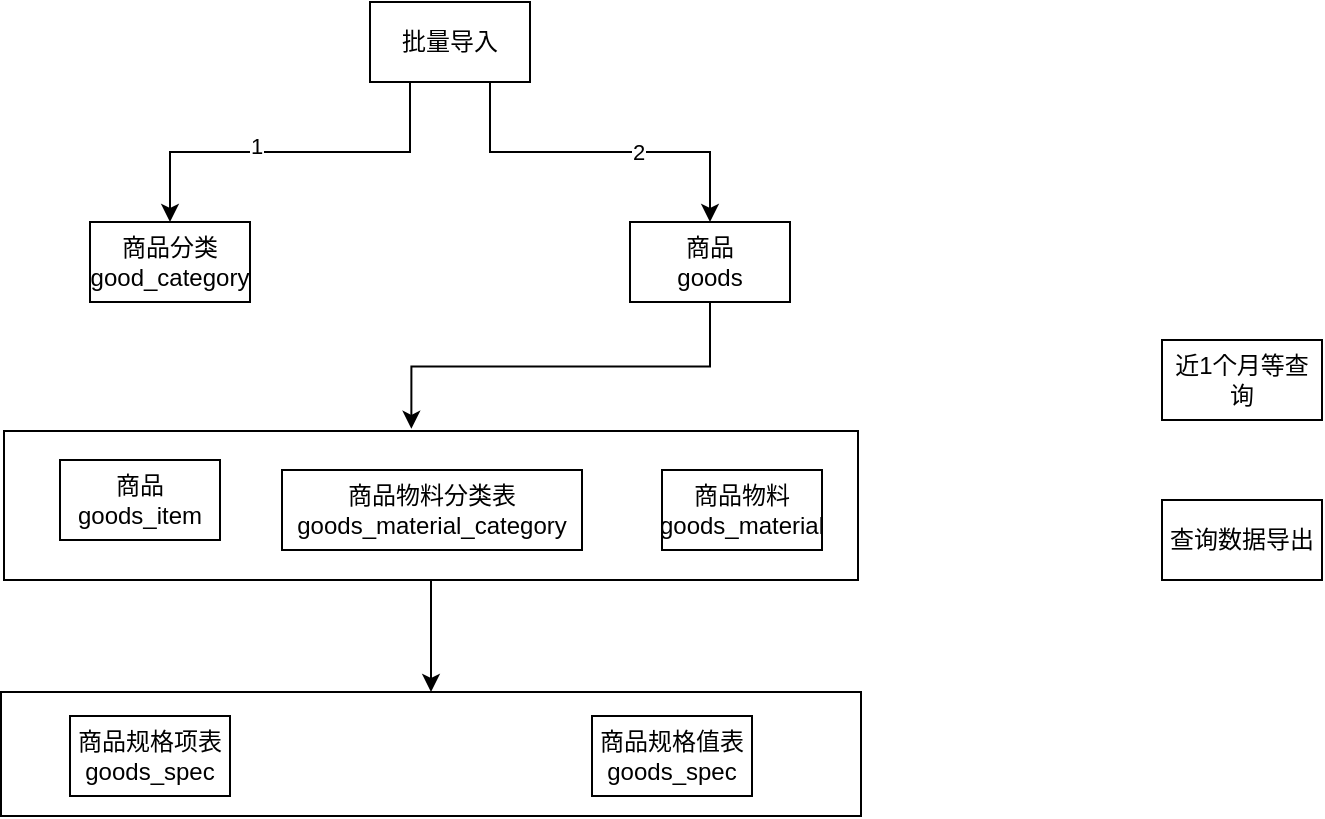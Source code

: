 <mxfile version="22.1.11" type="github">
  <diagram name="第 1 页" id="5F9qkQ780DUQFz7ImnVW">
    <mxGraphModel dx="940" dy="486" grid="0" gridSize="10" guides="1" tooltips="1" connect="1" arrows="1" fold="1" page="0" pageScale="1" pageWidth="827" pageHeight="1169" math="0" shadow="0">
      <root>
        <mxCell id="0" />
        <mxCell id="1" parent="0" />
        <mxCell id="R5tNyd4I4cT-PZf3SQ58-23" value="" style="rounded=0;whiteSpace=wrap;html=1;fillColor=none;" vertex="1" parent="1">
          <mxGeometry x="59.5" y="446" width="430" height="62" as="geometry" />
        </mxCell>
        <mxCell id="R5tNyd4I4cT-PZf3SQ58-25" style="edgeStyle=orthogonalEdgeStyle;rounded=0;orthogonalLoop=1;jettySize=auto;html=1;entryX=0.5;entryY=0;entryDx=0;entryDy=0;" edge="1" parent="1" source="R5tNyd4I4cT-PZf3SQ58-22" target="R5tNyd4I4cT-PZf3SQ58-23">
          <mxGeometry relative="1" as="geometry" />
        </mxCell>
        <mxCell id="R5tNyd4I4cT-PZf3SQ58-22" value="" style="rounded=0;whiteSpace=wrap;html=1;fillColor=none;" vertex="1" parent="1">
          <mxGeometry x="61" y="315.5" width="427" height="74.5" as="geometry" />
        </mxCell>
        <mxCell id="R5tNyd4I4cT-PZf3SQ58-7" style="edgeStyle=orthogonalEdgeStyle;rounded=0;orthogonalLoop=1;jettySize=auto;html=1;entryX=0.5;entryY=0;entryDx=0;entryDy=0;exitX=0.75;exitY=1;exitDx=0;exitDy=0;" edge="1" parent="1" source="R5tNyd4I4cT-PZf3SQ58-1" target="R5tNyd4I4cT-PZf3SQ58-4">
          <mxGeometry relative="1" as="geometry" />
        </mxCell>
        <mxCell id="R5tNyd4I4cT-PZf3SQ58-16" value="2" style="edgeLabel;html=1;align=center;verticalAlign=middle;resizable=0;points=[];" vertex="1" connectable="0" parent="R5tNyd4I4cT-PZf3SQ58-7">
          <mxGeometry x="0.212" relative="1" as="geometry">
            <mxPoint as="offset" />
          </mxGeometry>
        </mxCell>
        <mxCell id="R5tNyd4I4cT-PZf3SQ58-14" style="edgeStyle=orthogonalEdgeStyle;rounded=0;orthogonalLoop=1;jettySize=auto;html=1;exitX=0.25;exitY=1;exitDx=0;exitDy=0;" edge="1" parent="1" source="R5tNyd4I4cT-PZf3SQ58-1" target="R5tNyd4I4cT-PZf3SQ58-12">
          <mxGeometry relative="1" as="geometry" />
        </mxCell>
        <mxCell id="R5tNyd4I4cT-PZf3SQ58-15" value="1" style="edgeLabel;html=1;align=center;verticalAlign=middle;resizable=0;points=[];" vertex="1" connectable="0" parent="R5tNyd4I4cT-PZf3SQ58-14">
          <mxGeometry x="0.184" y="-3" relative="1" as="geometry">
            <mxPoint as="offset" />
          </mxGeometry>
        </mxCell>
        <mxCell id="R5tNyd4I4cT-PZf3SQ58-1" value="批量导入" style="rounded=0;whiteSpace=wrap;html=1;" vertex="1" parent="1">
          <mxGeometry x="244" y="101" width="80" height="40" as="geometry" />
        </mxCell>
        <mxCell id="R5tNyd4I4cT-PZf3SQ58-21" style="edgeStyle=orthogonalEdgeStyle;rounded=0;orthogonalLoop=1;jettySize=auto;html=1;entryX=0.477;entryY=-0.015;entryDx=0;entryDy=0;entryPerimeter=0;" edge="1" parent="1" source="R5tNyd4I4cT-PZf3SQ58-4" target="R5tNyd4I4cT-PZf3SQ58-22">
          <mxGeometry relative="1" as="geometry" />
        </mxCell>
        <mxCell id="R5tNyd4I4cT-PZf3SQ58-4" value="商品&lt;br&gt;goods" style="rounded=0;whiteSpace=wrap;html=1;" vertex="1" parent="1">
          <mxGeometry x="374" y="211" width="80" height="40" as="geometry" />
        </mxCell>
        <mxCell id="R5tNyd4I4cT-PZf3SQ58-5" value="近1个月等查询" style="rounded=0;whiteSpace=wrap;html=1;" vertex="1" parent="1">
          <mxGeometry x="640" y="270" width="80" height="40" as="geometry" />
        </mxCell>
        <mxCell id="R5tNyd4I4cT-PZf3SQ58-6" value="查询数据导出" style="rounded=0;whiteSpace=wrap;html=1;" vertex="1" parent="1">
          <mxGeometry x="640" y="350" width="80" height="40" as="geometry" />
        </mxCell>
        <mxCell id="R5tNyd4I4cT-PZf3SQ58-10" value="商品&lt;br&gt;goods_item" style="rounded=0;whiteSpace=wrap;html=1;" vertex="1" parent="1">
          <mxGeometry x="89" y="330" width="80" height="40" as="geometry" />
        </mxCell>
        <mxCell id="R5tNyd4I4cT-PZf3SQ58-12" value="商品分类&lt;br&gt;good_category" style="rounded=0;whiteSpace=wrap;html=1;" vertex="1" parent="1">
          <mxGeometry x="104" y="211" width="80" height="40" as="geometry" />
        </mxCell>
        <mxCell id="R5tNyd4I4cT-PZf3SQ58-17" value="商品物料&lt;br&gt;goods_material" style="rounded=0;whiteSpace=wrap;html=1;" vertex="1" parent="1">
          <mxGeometry x="390" y="335" width="80" height="40" as="geometry" />
        </mxCell>
        <mxCell id="R5tNyd4I4cT-PZf3SQ58-18" value="商品规格项表&lt;br&gt;goods_spec" style="rounded=0;whiteSpace=wrap;html=1;" vertex="1" parent="1">
          <mxGeometry x="94" y="458" width="80" height="40" as="geometry" />
        </mxCell>
        <mxCell id="R5tNyd4I4cT-PZf3SQ58-19" value="商品规格值表&lt;br&gt;goods_spec" style="rounded=0;whiteSpace=wrap;html=1;" vertex="1" parent="1">
          <mxGeometry x="355" y="458" width="80" height="40" as="geometry" />
        </mxCell>
        <mxCell id="R5tNyd4I4cT-PZf3SQ58-24" value="商品物料分类表&lt;br&gt;goods_material_category" style="rounded=0;whiteSpace=wrap;html=1;" vertex="1" parent="1">
          <mxGeometry x="200" y="335" width="150" height="40" as="geometry" />
        </mxCell>
      </root>
    </mxGraphModel>
  </diagram>
</mxfile>
